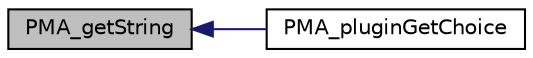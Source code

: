 digraph G
{
  edge [fontname="Helvetica",fontsize="10",labelfontname="Helvetica",labelfontsize="10"];
  node [fontname="Helvetica",fontsize="10",shape=record];
  rankdir="LR";
  Node1 [label="PMA_getString",height=0.2,width=0.4,color="black", fillcolor="grey75", style="filled" fontcolor="black"];
  Node1 -> Node2 [dir="back",color="midnightblue",fontsize="10",style="solid",fontname="Helvetica"];
  Node2 [label="PMA_pluginGetChoice",height=0.2,width=0.4,color="black", fillcolor="white", style="filled",URL="$plugin__interface_8lib_8php.html#a31bee0ac0d8b8f958b289f30ec18e5ad",tooltip="string PMA_pluginGetChoice(string $section, string $name, array &amp;$list, string $cfgname)"];
}
